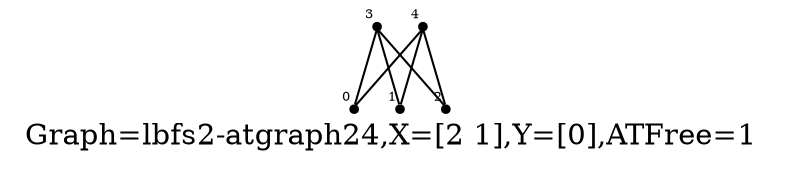 /* Created by igraph 0.8.0-pre+0200568 */
graph {
  graph [
    label="Graph=lbfs2-atgraph24,X=[2 1],Y=[0],ATFree=1 "
    labelloc=bottom
  ];
  0 [
    pos="0.000000,0.000000!"
    shape=point
    fontsize=6
    xlabel=0
  ];
  1 [
    pos="1.900000,1.000000!"
    shape=point
    fontsize=6
    xlabel=1
  ];
  2 [
    pos="2.000000,0.000000!"
    shape=point
    fontsize=6
    xlabel=2
  ];
  3 [
    pos="0.900000,1.000000!"
    shape=point
    fontsize=6
    xlabel=3
  ];
  4 [
    pos="1.000000,0.000000!"
    shape=point
    fontsize=6
    xlabel=4
  ];

  3 -- 0;
  4 -- 0;
  3 -- 1;
  3 -- 2;
  4 -- 1;
  4 -- 2;
}
